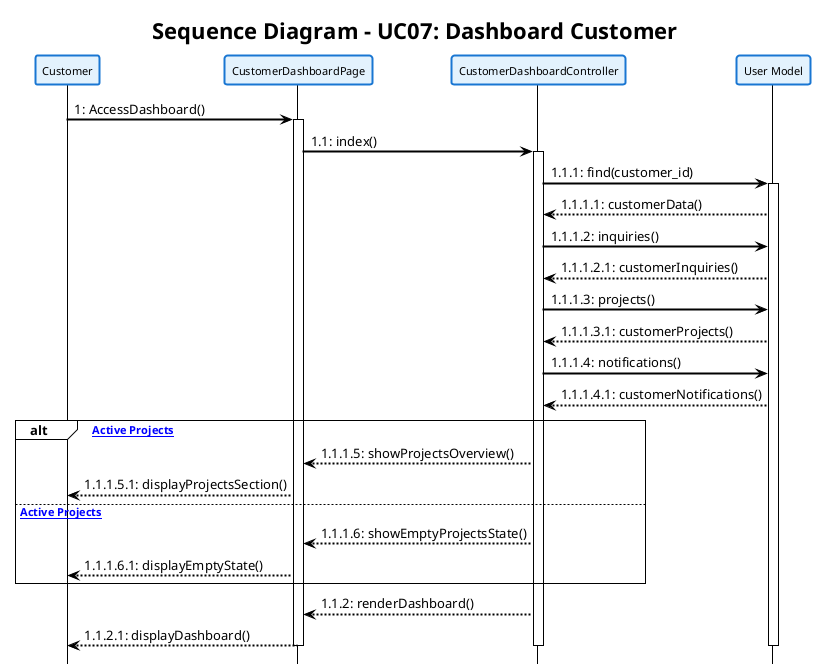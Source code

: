 @startuml

!theme plain
skinparam backgroundColor white
skinparam shadowing false
skinparam handwritten false

' Styling sesuai contoh yang diberikan
skinparam participant {
    BackgroundColor #E3F2FD
    BorderColor #1976D2
    BorderThickness 2
    FontSize 11
}

skinparam arrow {
    Color black
    Thickness 2
}

skinparam sequence {
    ArrowColor black
    ActorBorderColor black
    LifeLineBorderColor black
    ParticipantBorderColor #1976D2
    ParticipantBackgroundColor #E3F2FD
    BoxBorderColor black
}

hide footbox

title **Sequence Diagram - UC07: Dashboard Customer**

participant "Customer" as Customer
participant "CustomerDashboardPage" as DashboardPage
participant "CustomerDashboardController" as DashboardCtrl
participant "User Model" as UserModel

Customer -> DashboardPage: 1: AccessDashboard()
activate DashboardPage

DashboardPage -> DashboardCtrl: 1.1: index()
activate DashboardCtrl

DashboardCtrl -> UserModel: 1.1.1: find(customer_id)
activate UserModel

UserModel --> DashboardCtrl: 1.1.1.1: customerData()

DashboardCtrl -> UserModel: 1.1.1.2: inquiries()
UserModel --> DashboardCtrl: 1.1.1.2.1: customerInquiries()

DashboardCtrl -> UserModel: 1.1.1.3: projects()
UserModel --> DashboardCtrl: 1.1.1.3.1: customerProjects()

DashboardCtrl -> UserModel: 1.1.1.4: notifications()
UserModel --> DashboardCtrl: 1.1.1.4.1: customerNotifications()

alt [Has Active Projects]
    DashboardCtrl --> DashboardPage: 1.1.1.5: showProjectsOverview()
    DashboardPage --> Customer: 1.1.1.5.1: displayProjectsSection()
    
else [No Active Projects]
    DashboardCtrl --> DashboardPage: 1.1.1.6: showEmptyProjectsState()
    DashboardPage --> Customer: 1.1.1.6.1: displayEmptyState()
end

DashboardCtrl --> DashboardPage: 1.1.2: renderDashboard()
DashboardPage --> Customer: 1.1.2.1: displayDashboard()

deactivate UserModel
deactivate DashboardCtrl
deactivate DashboardPage

@enduml
